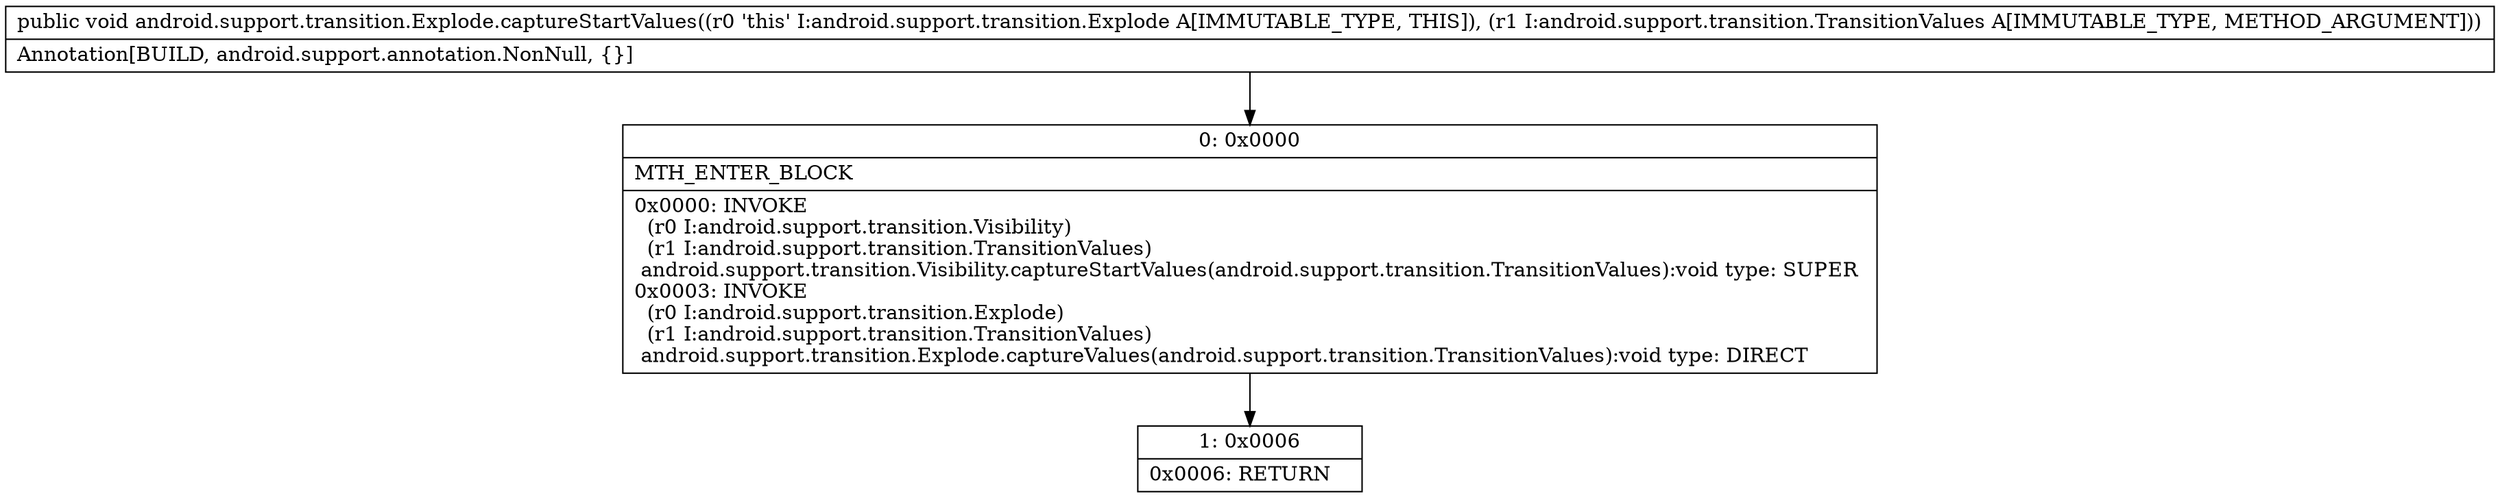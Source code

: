 digraph "CFG forandroid.support.transition.Explode.captureStartValues(Landroid\/support\/transition\/TransitionValues;)V" {
Node_0 [shape=record,label="{0\:\ 0x0000|MTH_ENTER_BLOCK\l|0x0000: INVOKE  \l  (r0 I:android.support.transition.Visibility)\l  (r1 I:android.support.transition.TransitionValues)\l android.support.transition.Visibility.captureStartValues(android.support.transition.TransitionValues):void type: SUPER \l0x0003: INVOKE  \l  (r0 I:android.support.transition.Explode)\l  (r1 I:android.support.transition.TransitionValues)\l android.support.transition.Explode.captureValues(android.support.transition.TransitionValues):void type: DIRECT \l}"];
Node_1 [shape=record,label="{1\:\ 0x0006|0x0006: RETURN   \l}"];
MethodNode[shape=record,label="{public void android.support.transition.Explode.captureStartValues((r0 'this' I:android.support.transition.Explode A[IMMUTABLE_TYPE, THIS]), (r1 I:android.support.transition.TransitionValues A[IMMUTABLE_TYPE, METHOD_ARGUMENT]))  | Annotation[BUILD, android.support.annotation.NonNull, \{\}]\l}"];
MethodNode -> Node_0;
Node_0 -> Node_1;
}

